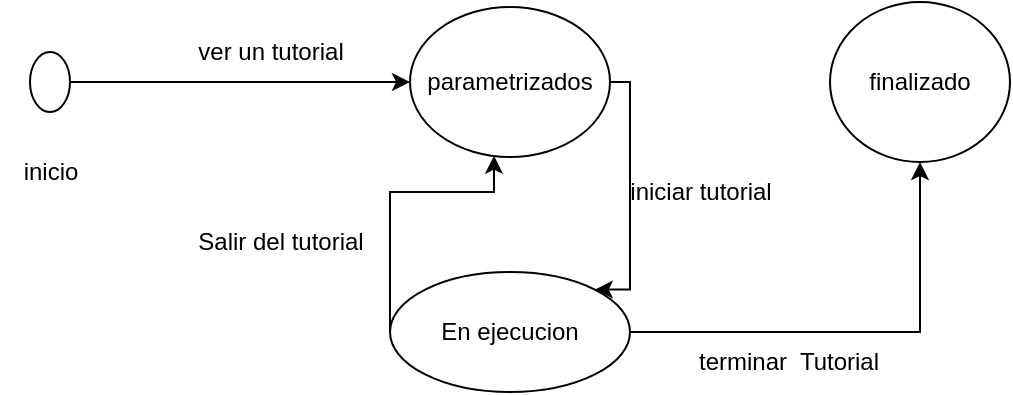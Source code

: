 <mxfile version="20.5.3" type="github">
  <diagram id="qvqnUpQAezrzBbc9ielx" name="Página-1">
    <mxGraphModel dx="1038" dy="547" grid="1" gridSize="10" guides="1" tooltips="1" connect="1" arrows="1" fold="1" page="1" pageScale="1" pageWidth="827" pageHeight="1169" math="0" shadow="0">
      <root>
        <mxCell id="0" />
        <mxCell id="1" parent="0" />
        <mxCell id="Yr39IJkZ_RrNIDY9iV85-4" style="edgeStyle=orthogonalEdgeStyle;rounded=0;orthogonalLoop=1;jettySize=auto;html=1;" edge="1" parent="1" source="Yr39IJkZ_RrNIDY9iV85-1" target="Yr39IJkZ_RrNIDY9iV85-2">
          <mxGeometry relative="1" as="geometry" />
        </mxCell>
        <mxCell id="Yr39IJkZ_RrNIDY9iV85-1" value="" style="ellipse;whiteSpace=wrap;html=1;" vertex="1" parent="1">
          <mxGeometry x="90" y="200" width="20" height="30" as="geometry" />
        </mxCell>
        <mxCell id="Yr39IJkZ_RrNIDY9iV85-7" style="edgeStyle=orthogonalEdgeStyle;rounded=0;orthogonalLoop=1;jettySize=auto;html=1;exitX=1;exitY=0.5;exitDx=0;exitDy=0;" edge="1" parent="1" source="Yr39IJkZ_RrNIDY9iV85-8" target="Yr39IJkZ_RrNIDY9iV85-6">
          <mxGeometry relative="1" as="geometry" />
        </mxCell>
        <mxCell id="Yr39IJkZ_RrNIDY9iV85-9" style="edgeStyle=orthogonalEdgeStyle;rounded=0;orthogonalLoop=1;jettySize=auto;html=1;entryX=1;entryY=0;entryDx=0;entryDy=0;" edge="1" parent="1" source="Yr39IJkZ_RrNIDY9iV85-2" target="Yr39IJkZ_RrNIDY9iV85-8">
          <mxGeometry relative="1" as="geometry">
            <Array as="points">
              <mxPoint x="390" y="215" />
              <mxPoint x="390" y="319" />
            </Array>
          </mxGeometry>
        </mxCell>
        <mxCell id="Yr39IJkZ_RrNIDY9iV85-2" value="parametrizados" style="ellipse;whiteSpace=wrap;html=1;" vertex="1" parent="1">
          <mxGeometry x="280" y="177.5" width="100" height="75" as="geometry" />
        </mxCell>
        <mxCell id="Yr39IJkZ_RrNIDY9iV85-3" value="inicio" style="text;html=1;align=center;verticalAlign=middle;resizable=0;points=[];autosize=1;strokeColor=none;fillColor=none;" vertex="1" parent="1">
          <mxGeometry x="75" y="245" width="50" height="30" as="geometry" />
        </mxCell>
        <mxCell id="Yr39IJkZ_RrNIDY9iV85-5" value="ver un tutorial" style="text;html=1;align=center;verticalAlign=middle;resizable=0;points=[];autosize=1;strokeColor=none;fillColor=none;" vertex="1" parent="1">
          <mxGeometry x="160" y="185" width="100" height="30" as="geometry" />
        </mxCell>
        <mxCell id="Yr39IJkZ_RrNIDY9iV85-6" value="finalizado" style="ellipse;whiteSpace=wrap;html=1;" vertex="1" parent="1">
          <mxGeometry x="490" y="175" width="90" height="80" as="geometry" />
        </mxCell>
        <mxCell id="Yr39IJkZ_RrNIDY9iV85-15" style="edgeStyle=orthogonalEdgeStyle;rounded=0;orthogonalLoop=1;jettySize=auto;html=1;entryX=0.42;entryY=0.991;entryDx=0;entryDy=0;entryPerimeter=0;" edge="1" parent="1" source="Yr39IJkZ_RrNIDY9iV85-8" target="Yr39IJkZ_RrNIDY9iV85-2">
          <mxGeometry relative="1" as="geometry">
            <Array as="points">
              <mxPoint x="270" y="270" />
              <mxPoint x="322" y="270" />
            </Array>
          </mxGeometry>
        </mxCell>
        <mxCell id="Yr39IJkZ_RrNIDY9iV85-8" value="En ejecucion" style="ellipse;whiteSpace=wrap;html=1;" vertex="1" parent="1">
          <mxGeometry x="270" y="310" width="120" height="60" as="geometry" />
        </mxCell>
        <mxCell id="Yr39IJkZ_RrNIDY9iV85-13" value="iniciar tutorial" style="text;html=1;align=center;verticalAlign=middle;resizable=0;points=[];autosize=1;strokeColor=none;fillColor=none;" vertex="1" parent="1">
          <mxGeometry x="380" y="255" width="90" height="30" as="geometry" />
        </mxCell>
        <mxCell id="Yr39IJkZ_RrNIDY9iV85-14" value="terminar&amp;nbsp; Tutorial" style="text;html=1;align=center;verticalAlign=middle;resizable=0;points=[];autosize=1;strokeColor=none;fillColor=none;" vertex="1" parent="1">
          <mxGeometry x="414" y="340" width="110" height="30" as="geometry" />
        </mxCell>
        <mxCell id="Yr39IJkZ_RrNIDY9iV85-16" value="Salir del tutorial" style="text;html=1;align=center;verticalAlign=middle;resizable=0;points=[];autosize=1;strokeColor=none;fillColor=none;" vertex="1" parent="1">
          <mxGeometry x="160" y="280" width="110" height="30" as="geometry" />
        </mxCell>
      </root>
    </mxGraphModel>
  </diagram>
</mxfile>
